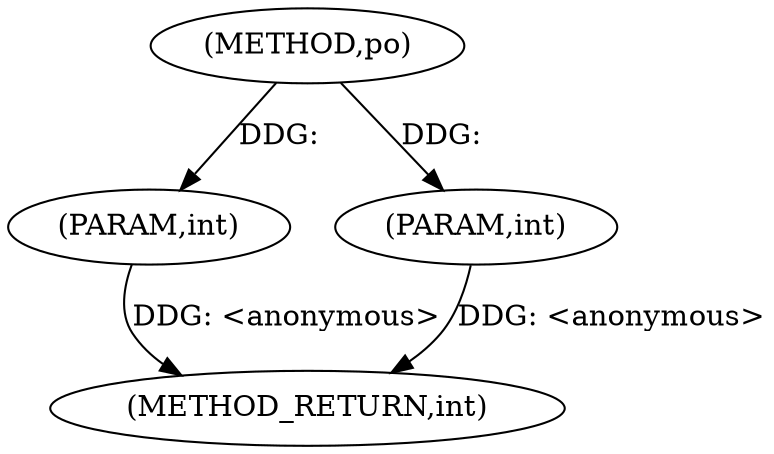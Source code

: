 digraph "po" {  
"1000109" [label = "(METHOD,po)" ]
"1000113" [label = "(METHOD_RETURN,int)" ]
"1000110" [label = "(PARAM,int)" ]
"1000111" [label = "(PARAM,int)" ]
  "1000110" -> "1000113"  [ label = "DDG: <anonymous>"] 
  "1000111" -> "1000113"  [ label = "DDG: <anonymous>"] 
  "1000109" -> "1000110"  [ label = "DDG: "] 
  "1000109" -> "1000111"  [ label = "DDG: "] 
}
